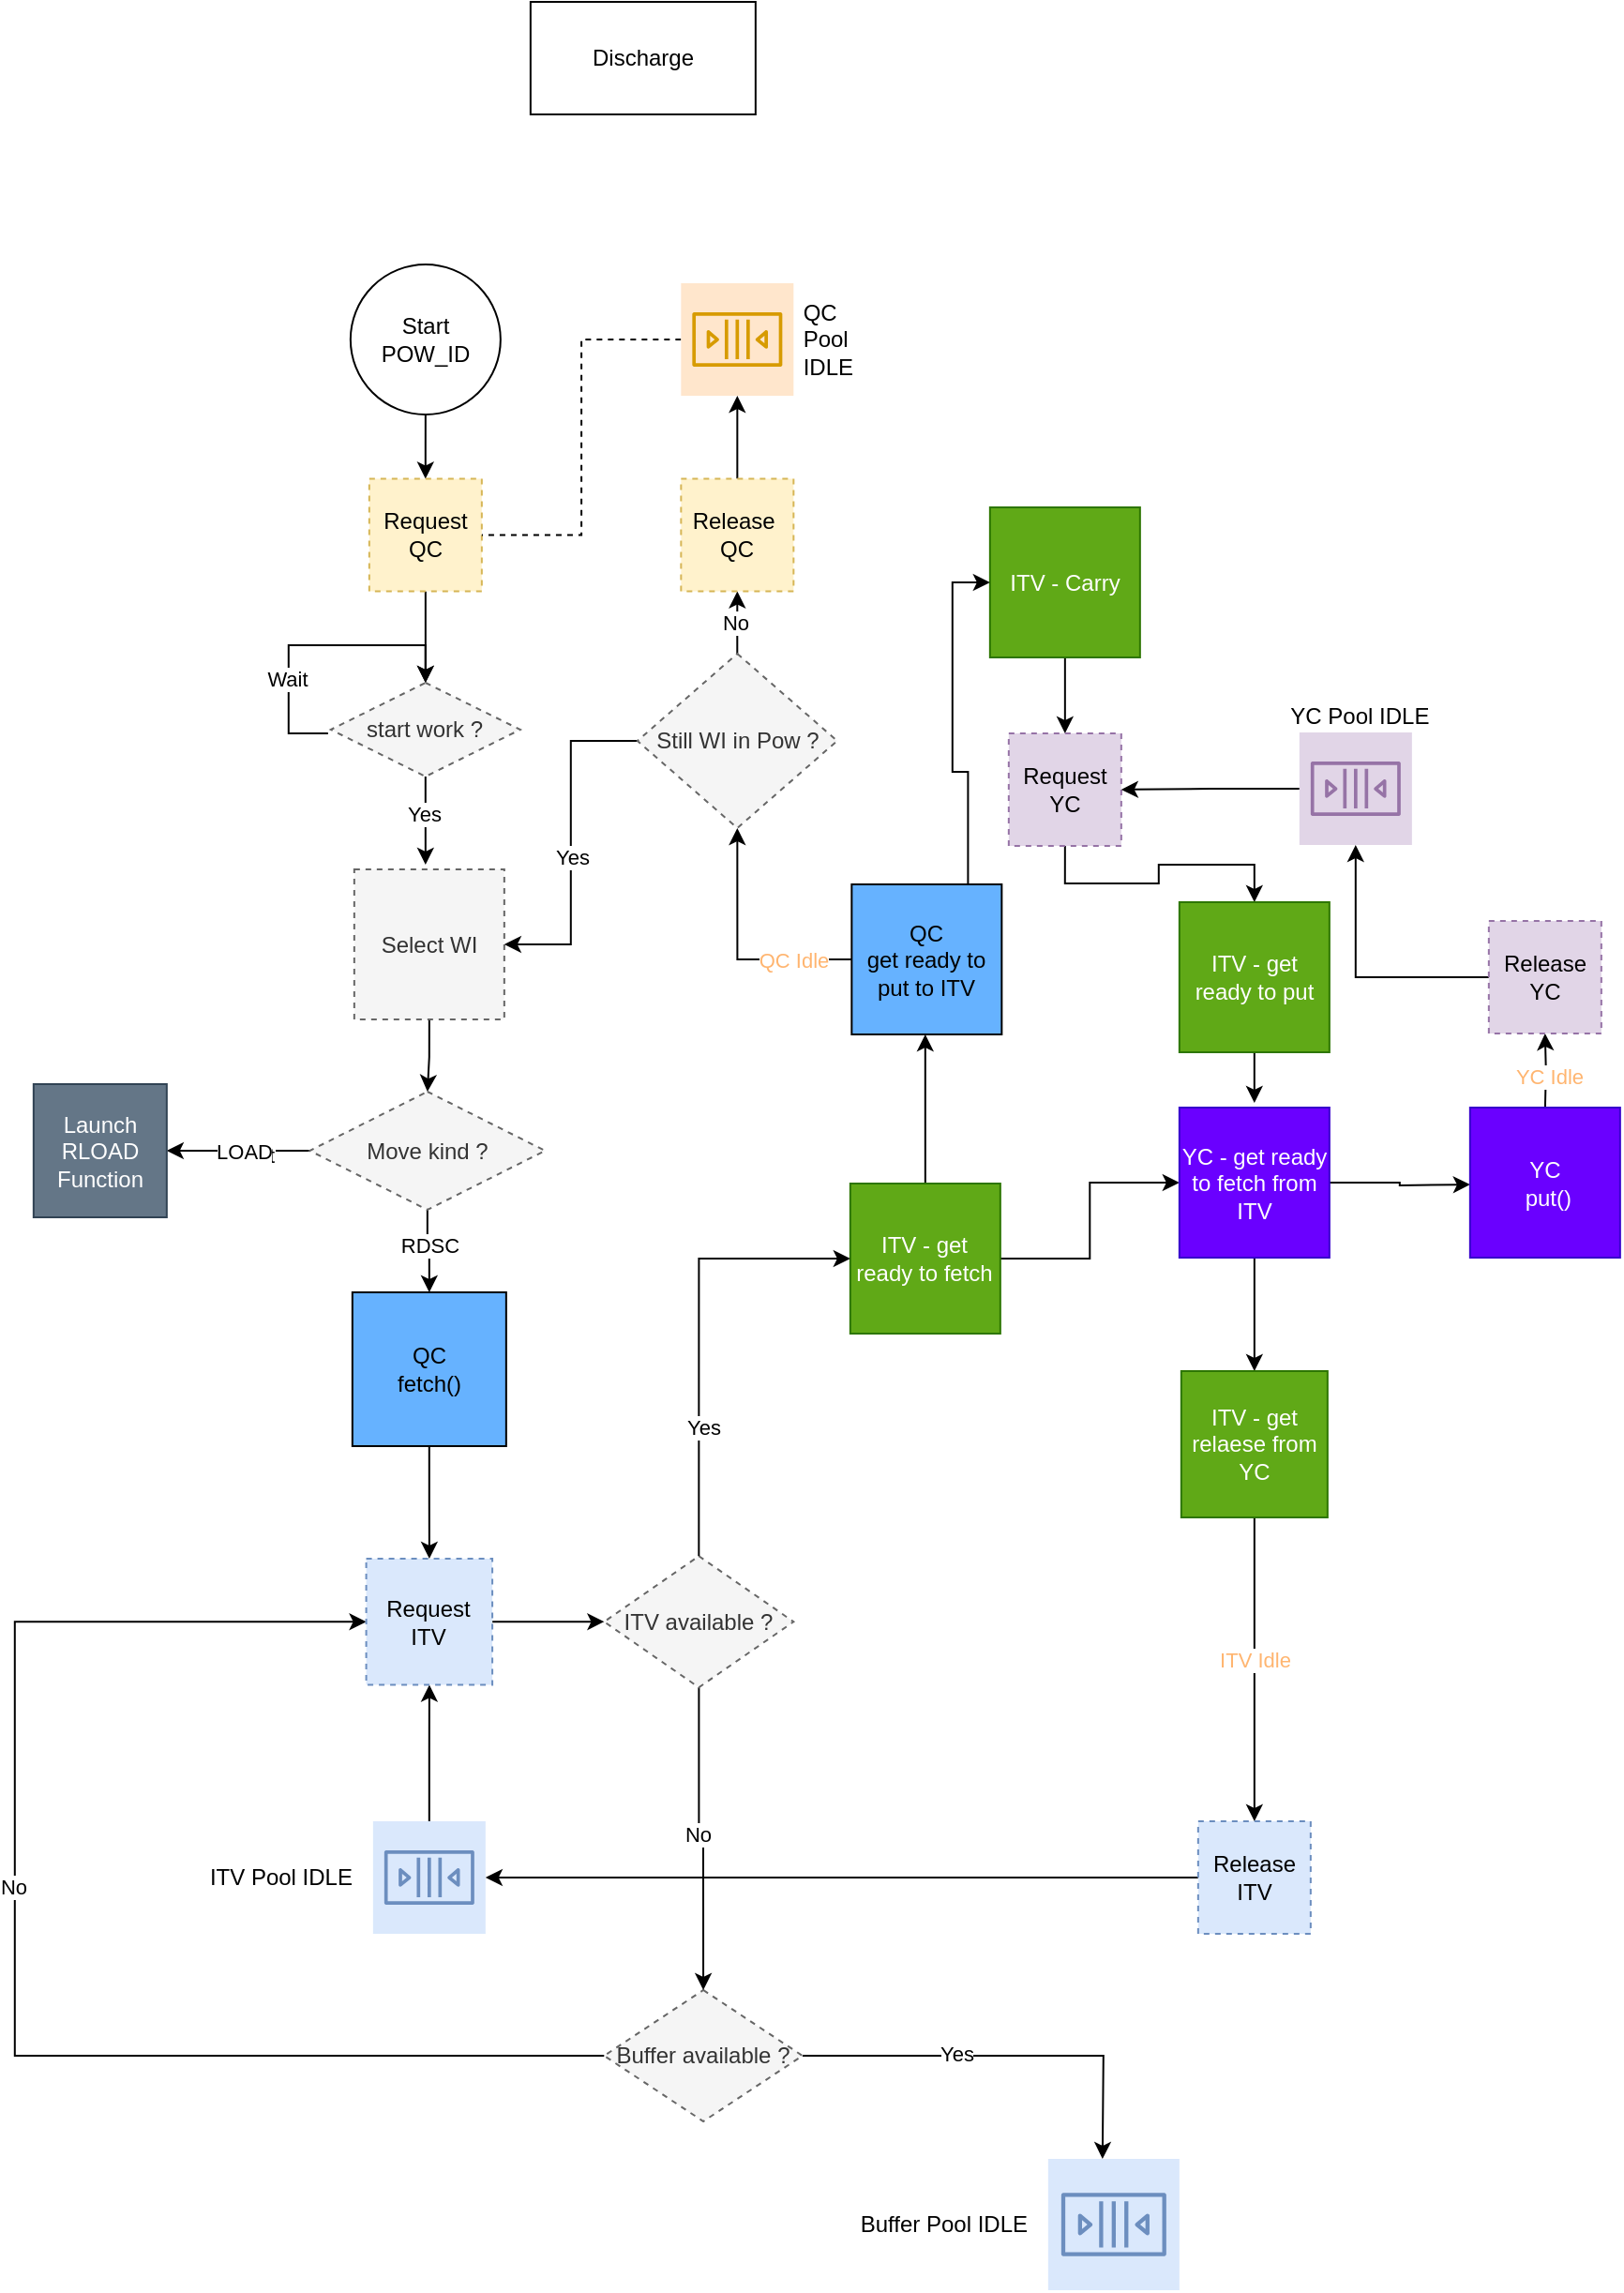<mxfile version="24.8.6" pages="2">
  <diagram name="Page-1" id="6P-QX7vDFOZx3TKy8UEA">
    <mxGraphModel dx="1071" dy="792" grid="1" gridSize="10" guides="1" tooltips="1" connect="1" arrows="1" fold="1" page="1" pageScale="1" pageWidth="1654" pageHeight="2336" math="0" shadow="0">
      <root>
        <mxCell id="0" />
        <mxCell id="1" parent="0" />
        <mxCell id="HsgzhAzdouHZ5tpYg2bu-6" value="" style="edgeStyle=orthogonalEdgeStyle;rounded=0;orthogonalLoop=1;jettySize=auto;html=1;" edge="1" parent="1" source="6zHBNf4ryy1csSOGcyah-2" target="HsgzhAzdouHZ5tpYg2bu-1">
          <mxGeometry relative="1" as="geometry" />
        </mxCell>
        <mxCell id="6zHBNf4ryy1csSOGcyah-2" value="QC &lt;br&gt;fetch()" style="whiteSpace=wrap;html=1;aspect=fixed;fillColor=#66B2FF;" vertex="1" parent="1">
          <mxGeometry x="439.92" y="718" width="82" height="82" as="geometry" />
        </mxCell>
        <mxCell id="6zHBNf4ryy1csSOGcyah-3" style="edgeStyle=orthogonalEdgeStyle;rounded=0;orthogonalLoop=1;jettySize=auto;html=1;fillColor=#66B2FF;" edge="1" parent="1" source="6zHBNf4ryy1csSOGcyah-4" target="6zHBNf4ryy1csSOGcyah-6">
          <mxGeometry relative="1" as="geometry" />
        </mxCell>
        <mxCell id="6zHBNf4ryy1csSOGcyah-4" value="Start&lt;div&gt;POW_ID&lt;/div&gt;" style="ellipse;whiteSpace=wrap;html=1;aspect=fixed;" vertex="1" parent="1">
          <mxGeometry x="438.92" y="170" width="80" height="80" as="geometry" />
        </mxCell>
        <mxCell id="6zHBNf4ryy1csSOGcyah-5" style="edgeStyle=orthogonalEdgeStyle;rounded=0;orthogonalLoop=1;jettySize=auto;html=1;entryX=0.5;entryY=0;entryDx=0;entryDy=0;" edge="1" parent="1" source="6zHBNf4ryy1csSOGcyah-6" target="6zHBNf4ryy1csSOGcyah-60">
          <mxGeometry relative="1" as="geometry" />
        </mxCell>
        <mxCell id="6zHBNf4ryy1csSOGcyah-6" value="Request QC" style="whiteSpace=wrap;html=1;aspect=fixed;fillColor=#fff2cc;strokeColor=#d6b656;dashed=1;" vertex="1" parent="1">
          <mxGeometry x="448.92" y="284.25" width="60" height="60" as="geometry" />
        </mxCell>
        <mxCell id="6zHBNf4ryy1csSOGcyah-7" style="edgeStyle=orthogonalEdgeStyle;rounded=0;orthogonalLoop=1;jettySize=auto;html=1;exitX=0;exitY=0.5;exitDx=0;exitDy=0;fillColor=#66B2FF;entryX=1;entryY=0.5;entryDx=0;entryDy=0;" edge="1" parent="1" source="6zHBNf4ryy1csSOGcyah-12" target="6zHBNf4ryy1csSOGcyah-13">
          <mxGeometry relative="1" as="geometry">
            <mxPoint x="415.92" y="854" as="sourcePoint" />
            <mxPoint x="381.92" y="692" as="targetPoint" />
          </mxGeometry>
        </mxCell>
        <mxCell id="6zHBNf4ryy1csSOGcyah-8" value="Text" style="edgeLabel;html=1;align=center;verticalAlign=middle;resizable=0;points=[];fillColor=#66B2FF;" connectable="0" vertex="1" parent="6zHBNf4ryy1csSOGcyah-7">
          <mxGeometry x="-0.226" y="2" relative="1" as="geometry">
            <mxPoint as="offset" />
          </mxGeometry>
        </mxCell>
        <mxCell id="6zHBNf4ryy1csSOGcyah-9" value="LOAD" style="edgeLabel;html=1;align=center;verticalAlign=middle;resizable=0;points=[];fillColor=#66B2FF;" connectable="0" vertex="1" parent="6zHBNf4ryy1csSOGcyah-7">
          <mxGeometry x="-0.262" y="2" relative="1" as="geometry">
            <mxPoint x="-7" y="-2" as="offset" />
          </mxGeometry>
        </mxCell>
        <mxCell id="6zHBNf4ryy1csSOGcyah-10" style="edgeStyle=orthogonalEdgeStyle;rounded=0;orthogonalLoop=1;jettySize=auto;html=1;exitX=0.5;exitY=1;exitDx=0;exitDy=0;entryX=0.5;entryY=0;entryDx=0;entryDy=0;fillColor=#66B2FF;" edge="1" parent="1" source="6zHBNf4ryy1csSOGcyah-12" target="6zHBNf4ryy1csSOGcyah-2">
          <mxGeometry relative="1" as="geometry">
            <mxPoint x="479.42" y="603" as="targetPoint" />
          </mxGeometry>
        </mxCell>
        <mxCell id="6zHBNf4ryy1csSOGcyah-11" value="RDSC" style="edgeLabel;html=1;align=center;verticalAlign=middle;resizable=0;points=[];fillColor=#66B2FF;" connectable="0" vertex="1" parent="6zHBNf4ryy1csSOGcyah-10">
          <mxGeometry x="-0.183" y="1" relative="1" as="geometry">
            <mxPoint as="offset" />
          </mxGeometry>
        </mxCell>
        <mxCell id="6zHBNf4ryy1csSOGcyah-12" value="&lt;div align=&quot;center&quot;&gt;&lt;br&gt;&lt;/div&gt;&lt;div align=&quot;center&quot;&gt;Move kind ?&lt;br&gt;&lt;/div&gt;&lt;div&gt;&lt;br&gt;&lt;/div&gt;" style="rhombus;whiteSpace=wrap;html=1;fillColor=#f5f5f5;fontColor=#333333;strokeColor=#666666;dashed=1;" vertex="1" parent="1">
          <mxGeometry x="417.17" y="611" width="125.5" height="63" as="geometry" />
        </mxCell>
        <mxCell id="6zHBNf4ryy1csSOGcyah-13" value="Launch RLOAD Function" style="whiteSpace=wrap;html=1;aspect=fixed;fillColor=#647687;strokeColor=#314354;fontColor=#ffffff;" vertex="1" parent="1">
          <mxGeometry x="269.92" y="607" width="71" height="71" as="geometry" />
        </mxCell>
        <mxCell id="6zHBNf4ryy1csSOGcyah-14" style="edgeStyle=orthogonalEdgeStyle;rounded=0;orthogonalLoop=1;jettySize=auto;html=1;exitX=0.5;exitY=1;exitDx=0;exitDy=0;fillColor=#66B2FF;" edge="1" parent="1" source="6zHBNf4ryy1csSOGcyah-15" target="6zHBNf4ryy1csSOGcyah-12">
          <mxGeometry relative="1" as="geometry" />
        </mxCell>
        <mxCell id="6zHBNf4ryy1csSOGcyah-15" value="Select WI" style="whiteSpace=wrap;html=1;aspect=fixed;fillColor=#f5f5f5;fontColor=#333333;strokeColor=#666666;dashed=1;" vertex="1" parent="1">
          <mxGeometry x="440.92" y="492.5" width="80" height="80" as="geometry" />
        </mxCell>
        <mxCell id="6zHBNf4ryy1csSOGcyah-18" style="edgeStyle=orthogonalEdgeStyle;rounded=0;orthogonalLoop=1;jettySize=auto;html=1;entryX=0.5;entryY=1;entryDx=0;entryDy=0;exitX=0.5;exitY=0;exitDx=0;exitDy=0;" edge="1" parent="1" source="6zHBNf4ryy1csSOGcyah-19">
          <mxGeometry relative="1" as="geometry">
            <mxPoint x="744.92" y="650" as="sourcePoint" />
            <mxPoint x="745.4" y="580.5" as="targetPoint" />
          </mxGeometry>
        </mxCell>
        <mxCell id="HsgzhAzdouHZ5tpYg2bu-17" value="" style="edgeStyle=orthogonalEdgeStyle;rounded=0;orthogonalLoop=1;jettySize=auto;html=1;" edge="1" parent="1" source="6zHBNf4ryy1csSOGcyah-19" target="6zHBNf4ryy1csSOGcyah-24">
          <mxGeometry relative="1" as="geometry" />
        </mxCell>
        <mxCell id="6zHBNf4ryy1csSOGcyah-19" value="ITV - get ready to fetch" style="whiteSpace=wrap;html=1;aspect=fixed;fillColor=#60a917;strokeColor=#2D7600;fontColor=#ffffff;" vertex="1" parent="1">
          <mxGeometry x="705.42" y="660" width="80" height="80" as="geometry" />
        </mxCell>
        <mxCell id="6zHBNf4ryy1csSOGcyah-20" style="edgeStyle=orthogonalEdgeStyle;rounded=0;orthogonalLoop=1;jettySize=auto;html=1;entryX=0.5;entryY=0;entryDx=0;entryDy=0;" edge="1" parent="1" source="6zHBNf4ryy1csSOGcyah-21" target="6zHBNf4ryy1csSOGcyah-47">
          <mxGeometry relative="1" as="geometry" />
        </mxCell>
        <mxCell id="6zHBNf4ryy1csSOGcyah-21" value="ITV - Carry" style="whiteSpace=wrap;html=1;aspect=fixed;fillColor=#60a917;strokeColor=#2D7600;fontColor=#ffffff;" vertex="1" parent="1">
          <mxGeometry x="779.92" y="299.5" width="80" height="80" as="geometry" />
        </mxCell>
        <mxCell id="6zHBNf4ryy1csSOGcyah-22" style="edgeStyle=orthogonalEdgeStyle;rounded=0;orthogonalLoop=1;jettySize=auto;html=1;entryX=0.5;entryY=0;entryDx=0;entryDy=0;" edge="1" parent="1" source="6zHBNf4ryy1csSOGcyah-24" target="6zHBNf4ryy1csSOGcyah-27">
          <mxGeometry relative="1" as="geometry" />
        </mxCell>
        <mxCell id="6zHBNf4ryy1csSOGcyah-23" value="" style="edgeStyle=orthogonalEdgeStyle;rounded=0;orthogonalLoop=1;jettySize=auto;html=1;" edge="1" parent="1" source="6zHBNf4ryy1csSOGcyah-24">
          <mxGeometry relative="1" as="geometry">
            <mxPoint x="1035.92" y="660.5" as="targetPoint" />
          </mxGeometry>
        </mxCell>
        <mxCell id="6zHBNf4ryy1csSOGcyah-24" value="YC - get ready to fetch from ITV" style="whiteSpace=wrap;html=1;aspect=fixed;fillColor=#6a00ff;fontColor=#ffffff;strokeColor=#3700CC;" vertex="1" parent="1">
          <mxGeometry x="880.92" y="619.5" width="80" height="80" as="geometry" />
        </mxCell>
        <mxCell id="6zHBNf4ryy1csSOGcyah-25" style="edgeStyle=orthogonalEdgeStyle;rounded=0;orthogonalLoop=1;jettySize=auto;html=1;exitX=0.5;exitY=1;exitDx=0;exitDy=0;" edge="1" parent="1" source="6zHBNf4ryy1csSOGcyah-27" target="6zHBNf4ryy1csSOGcyah-49">
          <mxGeometry relative="1" as="geometry">
            <mxPoint x="939.92" y="914" as="sourcePoint" />
          </mxGeometry>
        </mxCell>
        <mxCell id="6zHBNf4ryy1csSOGcyah-26" value="&lt;font color=&quot;#ffb570&quot;&gt;ITV Idle&lt;/font&gt;" style="edgeLabel;html=1;align=center;verticalAlign=middle;resizable=0;points=[];" connectable="0" vertex="1" parent="6zHBNf4ryy1csSOGcyah-25">
          <mxGeometry x="-0.435" y="-1" relative="1" as="geometry">
            <mxPoint x="1" y="30" as="offset" />
          </mxGeometry>
        </mxCell>
        <mxCell id="6zHBNf4ryy1csSOGcyah-27" value="ITV - get relaese from YC" style="whiteSpace=wrap;html=1;aspect=fixed;fillColor=#60a917;fontColor=#ffffff;strokeColor=#2D7600;" vertex="1" parent="1">
          <mxGeometry x="881.92" y="760" width="78" height="78" as="geometry" />
        </mxCell>
        <mxCell id="6zHBNf4ryy1csSOGcyah-28" value="" style="edgeStyle=orthogonalEdgeStyle;rounded=0;orthogonalLoop=1;jettySize=auto;html=1;" edge="1" parent="1" target="6zHBNf4ryy1csSOGcyah-55">
          <mxGeometry relative="1" as="geometry">
            <mxPoint x="1075.92" y="620.5" as="sourcePoint" />
          </mxGeometry>
        </mxCell>
        <mxCell id="6zHBNf4ryy1csSOGcyah-29" value="&lt;font color=&quot;#ffb570&quot;&gt;YC Idle&lt;/font&gt;" style="edgeLabel;html=1;align=center;verticalAlign=middle;resizable=0;points=[];" connectable="0" vertex="1" parent="6zHBNf4ryy1csSOGcyah-28">
          <mxGeometry x="-0.086" y="-1" relative="1" as="geometry">
            <mxPoint y="1" as="offset" />
          </mxGeometry>
        </mxCell>
        <mxCell id="6zHBNf4ryy1csSOGcyah-30" value="YC&lt;div&gt;&amp;nbsp; put()&amp;nbsp;&lt;/div&gt;" style="whiteSpace=wrap;html=1;aspect=fixed;fillColor=#6a00ff;fontColor=#ffffff;strokeColor=#3700CC;" vertex="1" parent="1">
          <mxGeometry x="1035.92" y="619.5" width="80" height="80" as="geometry" />
        </mxCell>
        <mxCell id="6zHBNf4ryy1csSOGcyah-31" style="edgeStyle=orthogonalEdgeStyle;rounded=0;orthogonalLoop=1;jettySize=auto;html=1;exitX=0;exitY=0.5;exitDx=0;exitDy=0;entryX=1;entryY=0.5;entryDx=0;entryDy=0;" edge="1" parent="1" source="6zHBNf4ryy1csSOGcyah-35" target="6zHBNf4ryy1csSOGcyah-15">
          <mxGeometry relative="1" as="geometry" />
        </mxCell>
        <mxCell id="6zHBNf4ryy1csSOGcyah-32" value="Yes" style="edgeLabel;html=1;align=center;verticalAlign=middle;resizable=0;points=[];" vertex="1" connectable="0" parent="6zHBNf4ryy1csSOGcyah-31">
          <mxGeometry x="-0.205" y="-1" relative="1" as="geometry">
            <mxPoint x="1" y="26" as="offset" />
          </mxGeometry>
        </mxCell>
        <mxCell id="6zHBNf4ryy1csSOGcyah-33" style="edgeStyle=orthogonalEdgeStyle;rounded=0;orthogonalLoop=1;jettySize=auto;html=1;entryX=0.5;entryY=1;entryDx=0;entryDy=0;" edge="1" parent="1" source="6zHBNf4ryy1csSOGcyah-35" target="6zHBNf4ryy1csSOGcyah-45">
          <mxGeometry relative="1" as="geometry" />
        </mxCell>
        <mxCell id="6zHBNf4ryy1csSOGcyah-34" value="No" style="edgeLabel;html=1;align=center;verticalAlign=middle;resizable=0;points=[];" vertex="1" connectable="0" parent="6zHBNf4ryy1csSOGcyah-33">
          <mxGeometry x="-0.017" y="1" relative="1" as="geometry">
            <mxPoint as="offset" />
          </mxGeometry>
        </mxCell>
        <mxCell id="6zHBNf4ryy1csSOGcyah-35" value="Still WI in Pow ?" style="rhombus;whiteSpace=wrap;html=1;fillColor=#f5f5f5;fontColor=#333333;strokeColor=#666666;dashed=1;" vertex="1" parent="1">
          <mxGeometry x="591.92" y="377.5" width="106.5" height="93" as="geometry" />
        </mxCell>
        <mxCell id="6zHBNf4ryy1csSOGcyah-36" style="edgeStyle=orthogonalEdgeStyle;rounded=0;orthogonalLoop=1;jettySize=auto;html=1;entryX=0.5;entryY=1;entryDx=0;entryDy=0;" edge="1" parent="1" source="6zHBNf4ryy1csSOGcyah-39" target="6zHBNf4ryy1csSOGcyah-35">
          <mxGeometry relative="1" as="geometry" />
        </mxCell>
        <mxCell id="6zHBNf4ryy1csSOGcyah-37" value="&lt;font color=&quot;#ffb570&quot;&gt;QC Idle&lt;/font&gt;" style="edgeLabel;html=1;align=center;verticalAlign=middle;resizable=0;points=[];" connectable="0" vertex="1" parent="6zHBNf4ryy1csSOGcyah-36">
          <mxGeometry x="-0.66" relative="1" as="geometry">
            <mxPoint x="-9" as="offset" />
          </mxGeometry>
        </mxCell>
        <mxCell id="6zHBNf4ryy1csSOGcyah-38" style="edgeStyle=orthogonalEdgeStyle;rounded=0;orthogonalLoop=1;jettySize=auto;html=1;entryX=0;entryY=0.5;entryDx=0;entryDy=0;" edge="1" parent="1" target="6zHBNf4ryy1csSOGcyah-21">
          <mxGeometry relative="1" as="geometry">
            <mxPoint x="719.92" y="533.5" as="targetPoint" />
            <mxPoint x="747.228" y="501.5" as="sourcePoint" />
          </mxGeometry>
        </mxCell>
        <mxCell id="6zHBNf4ryy1csSOGcyah-39" value="QC &lt;br&gt;get ready to put to ITV" style="whiteSpace=wrap;html=1;aspect=fixed;fillColor=#66B2FF;" vertex="1" parent="1">
          <mxGeometry x="706.17" y="500.5" width="80" height="80" as="geometry" />
        </mxCell>
        <mxCell id="HsgzhAzdouHZ5tpYg2bu-11" value="" style="edgeStyle=orthogonalEdgeStyle;rounded=0;orthogonalLoop=1;jettySize=auto;html=1;" edge="1" parent="1" source="6zHBNf4ryy1csSOGcyah-41" target="HsgzhAzdouHZ5tpYg2bu-1">
          <mxGeometry relative="1" as="geometry" />
        </mxCell>
        <mxCell id="6zHBNf4ryy1csSOGcyah-41" value="ITV Pool IDLE&amp;nbsp; &amp;nbsp;" style="sketch=0;outlineConnect=0;strokeColor=#6c8ebf;fillColor=#dae8fc;dashed=0;verticalLabelPosition=middle;verticalAlign=middle;align=right;html=1;fontSize=12;fontStyle=0;aspect=fixed;shape=mxgraph.aws4.resourceIcon;resIcon=mxgraph.aws4.queue;labelPosition=left;" vertex="1" parent="1">
          <mxGeometry x="450.92" y="1000" width="60" height="60" as="geometry" />
        </mxCell>
        <mxCell id="6zHBNf4ryy1csSOGcyah-42" style="rounded=0;orthogonalLoop=1;jettySize=auto;html=1;entryX=1;entryY=0.5;entryDx=0;entryDy=0;edgeStyle=orthogonalEdgeStyle;endArrow=none;endFill=0;dashed=1;" edge="1" parent="1" source="6zHBNf4ryy1csSOGcyah-43" target="6zHBNf4ryy1csSOGcyah-6">
          <mxGeometry relative="1" as="geometry" />
        </mxCell>
        <mxCell id="6zHBNf4ryy1csSOGcyah-43" value="&amp;nbsp;QC&amp;nbsp;&lt;div&gt;&amp;nbsp;Pool&amp;nbsp;&lt;/div&gt;&lt;div&gt;&amp;nbsp;IDLE&lt;/div&gt;" style="sketch=0;outlineConnect=0;strokeColor=#d79b00;fillColor=#ffe6cc;dashed=0;verticalLabelPosition=middle;verticalAlign=middle;align=left;html=1;fontSize=12;fontStyle=0;aspect=fixed;shape=mxgraph.aws4.resourceIcon;resIcon=mxgraph.aws4.queue;labelPosition=right;" vertex="1" parent="1">
          <mxGeometry x="615.17" y="180" width="60" height="60" as="geometry" />
        </mxCell>
        <mxCell id="6zHBNf4ryy1csSOGcyah-44" style="edgeStyle=orthogonalEdgeStyle;rounded=0;orthogonalLoop=1;jettySize=auto;html=1;" edge="1" parent="1" source="6zHBNf4ryy1csSOGcyah-45" target="6zHBNf4ryy1csSOGcyah-43">
          <mxGeometry relative="1" as="geometry" />
        </mxCell>
        <mxCell id="6zHBNf4ryy1csSOGcyah-45" value="Release&amp;nbsp;&lt;div&gt;QC&lt;/div&gt;" style="whiteSpace=wrap;html=1;aspect=fixed;fillColor=#fff2cc;strokeColor=#d6b656;dashed=1;" vertex="1" parent="1">
          <mxGeometry x="615.17" y="284.25" width="60" height="60" as="geometry" />
        </mxCell>
        <mxCell id="6zHBNf4ryy1csSOGcyah-46" style="edgeStyle=orthogonalEdgeStyle;rounded=0;orthogonalLoop=1;jettySize=auto;html=1;exitX=0.5;exitY=1;exitDx=0;exitDy=0;entryX=0.5;entryY=0;entryDx=0;entryDy=0;" edge="1" parent="1" source="6zHBNf4ryy1csSOGcyah-47" target="6zHBNf4ryy1csSOGcyah-51">
          <mxGeometry relative="1" as="geometry" />
        </mxCell>
        <mxCell id="6zHBNf4ryy1csSOGcyah-47" value="Request YC" style="whiteSpace=wrap;html=1;aspect=fixed;fillColor=#e1d5e7;dashed=1;strokeColor=#9673a6;" vertex="1" parent="1">
          <mxGeometry x="789.92" y="420" width="60" height="60" as="geometry" />
        </mxCell>
        <mxCell id="6zHBNf4ryy1csSOGcyah-48" style="edgeStyle=orthogonalEdgeStyle;rounded=0;orthogonalLoop=1;jettySize=auto;html=1;" edge="1" parent="1" source="6zHBNf4ryy1csSOGcyah-49" target="6zHBNf4ryy1csSOGcyah-41">
          <mxGeometry relative="1" as="geometry">
            <mxPoint x="796.17" y="978" as="targetPoint" />
          </mxGeometry>
        </mxCell>
        <mxCell id="6zHBNf4ryy1csSOGcyah-49" value="Release ITV" style="whiteSpace=wrap;html=1;aspect=fixed;fillColor=#dae8fc;dashed=1;strokeColor=#6c8ebf;" vertex="1" parent="1">
          <mxGeometry x="890.92" y="1000" width="60" height="60" as="geometry" />
        </mxCell>
        <mxCell id="6zHBNf4ryy1csSOGcyah-50" style="edgeStyle=orthogonalEdgeStyle;rounded=0;orthogonalLoop=1;jettySize=auto;html=1;" edge="1" parent="1" source="6zHBNf4ryy1csSOGcyah-51">
          <mxGeometry relative="1" as="geometry">
            <mxPoint x="920.92" y="617" as="targetPoint" />
          </mxGeometry>
        </mxCell>
        <mxCell id="6zHBNf4ryy1csSOGcyah-51" value="ITV - get ready to put" style="whiteSpace=wrap;html=1;aspect=fixed;fillColor=#60a917;strokeColor=#2D7600;fontColor=#ffffff;" vertex="1" parent="1">
          <mxGeometry x="880.92" y="510" width="80" height="80" as="geometry" />
        </mxCell>
        <mxCell id="6zHBNf4ryy1csSOGcyah-52" style="edgeStyle=orthogonalEdgeStyle;rounded=0;orthogonalLoop=1;jettySize=auto;html=1;entryX=1;entryY=0.5;entryDx=0;entryDy=0;" edge="1" parent="1" source="6zHBNf4ryy1csSOGcyah-53" target="6zHBNf4ryy1csSOGcyah-47">
          <mxGeometry relative="1" as="geometry" />
        </mxCell>
        <mxCell id="6zHBNf4ryy1csSOGcyah-53" value="&lt;span style=&quot;text-align: left;&quot;&gt;&amp;nbsp;YC&lt;/span&gt;&lt;span style=&quot;text-align: left; background-color: initial;&quot;&gt;&amp;nbsp;Pool&amp;nbsp;&lt;/span&gt;&lt;span style=&quot;text-align: left; background-color: initial;&quot;&gt;IDLE&lt;/span&gt;" style="sketch=0;outlineConnect=0;strokeColor=#9673a6;fillColor=#e1d5e7;dashed=0;verticalLabelPosition=top;verticalAlign=bottom;align=center;html=1;fontSize=12;fontStyle=0;aspect=fixed;shape=mxgraph.aws4.resourceIcon;resIcon=mxgraph.aws4.queue;labelPosition=center;" vertex="1" parent="1">
          <mxGeometry x="944.92" y="419.5" width="60" height="60" as="geometry" />
        </mxCell>
        <mxCell id="6zHBNf4ryy1csSOGcyah-54" value="" style="edgeStyle=orthogonalEdgeStyle;rounded=0;orthogonalLoop=1;jettySize=auto;html=1;" edge="1" parent="1" source="6zHBNf4ryy1csSOGcyah-55" target="6zHBNf4ryy1csSOGcyah-53">
          <mxGeometry relative="1" as="geometry" />
        </mxCell>
        <mxCell id="6zHBNf4ryy1csSOGcyah-55" value="Release YC" style="whiteSpace=wrap;html=1;aspect=fixed;fillColor=#e1d5e7;dashed=1;strokeColor=#9673a6;" vertex="1" parent="1">
          <mxGeometry x="1045.92" y="520" width="60" height="60" as="geometry" />
        </mxCell>
        <mxCell id="6zHBNf4ryy1csSOGcyah-56" style="edgeStyle=orthogonalEdgeStyle;rounded=0;orthogonalLoop=1;jettySize=auto;html=1;" edge="1" parent="1" source="6zHBNf4ryy1csSOGcyah-60">
          <mxGeometry relative="1" as="geometry">
            <mxPoint x="478.92" y="490" as="targetPoint" />
          </mxGeometry>
        </mxCell>
        <mxCell id="6zHBNf4ryy1csSOGcyah-57" value="Yes" style="edgeLabel;html=1;align=center;verticalAlign=middle;resizable=0;points=[];" connectable="0" vertex="1" parent="6zHBNf4ryy1csSOGcyah-56">
          <mxGeometry x="0.496" y="-1" relative="1" as="geometry">
            <mxPoint y="-15" as="offset" />
          </mxGeometry>
        </mxCell>
        <mxCell id="6zHBNf4ryy1csSOGcyah-58" style="edgeStyle=orthogonalEdgeStyle;rounded=0;orthogonalLoop=1;jettySize=auto;html=1;startArrow=classic;startFill=1;endArrow=none;endFill=0;" edge="1" parent="1" source="6zHBNf4ryy1csSOGcyah-60">
          <mxGeometry relative="1" as="geometry">
            <mxPoint x="426.92" y="420" as="targetPoint" />
            <Array as="points">
              <mxPoint x="478.92" y="373" />
              <mxPoint x="405.92" y="373" />
              <mxPoint x="405.92" y="420" />
            </Array>
          </mxGeometry>
        </mxCell>
        <mxCell id="6zHBNf4ryy1csSOGcyah-59" value="Wait" style="edgeLabel;html=1;align=center;verticalAlign=middle;resizable=0;points=[];" connectable="0" vertex="1" parent="6zHBNf4ryy1csSOGcyah-58">
          <mxGeometry x="0.199" relative="1" as="geometry">
            <mxPoint x="-1" y="14" as="offset" />
          </mxGeometry>
        </mxCell>
        <mxCell id="6zHBNf4ryy1csSOGcyah-60" value="&lt;div align=&quot;center&quot;&gt;&lt;br&gt;&lt;/div&gt;&lt;div align=&quot;center&quot;&gt;start work ?&lt;br&gt;&lt;/div&gt;&lt;div&gt;&lt;br&gt;&lt;/div&gt;" style="rhombus;whiteSpace=wrap;html=1;fillColor=#f5f5f5;fontColor=#333333;strokeColor=#666666;dashed=1;" vertex="1" parent="1">
          <mxGeometry x="428.42" y="393" width="101" height="50" as="geometry" />
        </mxCell>
        <mxCell id="HsgzhAzdouHZ5tpYg2bu-19" style="edgeStyle=orthogonalEdgeStyle;rounded=0;orthogonalLoop=1;jettySize=auto;html=1;" edge="1" parent="1" source="6zHBNf4ryy1csSOGcyah-64">
          <mxGeometry relative="1" as="geometry">
            <mxPoint x="839.92" y="1180" as="targetPoint" />
          </mxGeometry>
        </mxCell>
        <mxCell id="HsgzhAzdouHZ5tpYg2bu-20" value="Yes" style="edgeLabel;html=1;align=center;verticalAlign=middle;resizable=0;points=[];" vertex="1" connectable="0" parent="HsgzhAzdouHZ5tpYg2bu-19">
          <mxGeometry x="-0.252" y="-1" relative="1" as="geometry">
            <mxPoint x="1" y="-2" as="offset" />
          </mxGeometry>
        </mxCell>
        <mxCell id="HsgzhAzdouHZ5tpYg2bu-22" style="edgeStyle=orthogonalEdgeStyle;rounded=0;orthogonalLoop=1;jettySize=auto;html=1;entryX=0;entryY=0.5;entryDx=0;entryDy=0;" edge="1" parent="1" source="6zHBNf4ryy1csSOGcyah-64" target="HsgzhAzdouHZ5tpYg2bu-1">
          <mxGeometry relative="1" as="geometry">
            <Array as="points">
              <mxPoint x="259.92" y="1125" />
              <mxPoint x="259.92" y="894" />
            </Array>
          </mxGeometry>
        </mxCell>
        <mxCell id="HsgzhAzdouHZ5tpYg2bu-23" value="No" style="edgeLabel;html=1;align=center;verticalAlign=middle;resizable=0;points=[];" vertex="1" connectable="0" parent="HsgzhAzdouHZ5tpYg2bu-22">
          <mxGeometry x="0.103" y="-2" relative="1" as="geometry">
            <mxPoint x="-3" as="offset" />
          </mxGeometry>
        </mxCell>
        <mxCell id="6zHBNf4ryy1csSOGcyah-64" value="&lt;div align=&quot;center&quot;&gt;Buffer available ?&lt;/div&gt;" style="rhombus;whiteSpace=wrap;html=1;fillColor=#f5f5f5;fontColor=#333333;strokeColor=#666666;dashed=1;" vertex="1" parent="1">
          <mxGeometry x="574.17" y="1090" width="105.75" height="70" as="geometry" />
        </mxCell>
        <mxCell id="6zHBNf4ryy1csSOGcyah-70" value="Buffer Pool IDLE&amp;nbsp; &amp;nbsp;" style="sketch=0;outlineConnect=0;strokeColor=#6c8ebf;fillColor=#dae8fc;dashed=0;verticalLabelPosition=middle;verticalAlign=middle;align=right;html=1;fontSize=12;fontStyle=0;aspect=fixed;shape=mxgraph.aws4.resourceIcon;resIcon=mxgraph.aws4.queue;labelPosition=left;" vertex="1" parent="1">
          <mxGeometry x="810.92" y="1180" width="70" height="70" as="geometry" />
        </mxCell>
        <mxCell id="HsgzhAzdouHZ5tpYg2bu-18" style="edgeStyle=orthogonalEdgeStyle;rounded=0;orthogonalLoop=1;jettySize=auto;html=1;entryX=0.5;entryY=0;entryDx=0;entryDy=0;" edge="1" parent="1" source="6zHBNf4ryy1csSOGcyah-71" target="6zHBNf4ryy1csSOGcyah-64">
          <mxGeometry relative="1" as="geometry" />
        </mxCell>
        <mxCell id="HsgzhAzdouHZ5tpYg2bu-21" value="No" style="edgeLabel;html=1;align=center;verticalAlign=middle;resizable=0;points=[];" vertex="1" connectable="0" parent="HsgzhAzdouHZ5tpYg2bu-18">
          <mxGeometry x="-0.039" y="-1" relative="1" as="geometry">
            <mxPoint as="offset" />
          </mxGeometry>
        </mxCell>
        <mxCell id="6zHBNf4ryy1csSOGcyah-71" value="&lt;div align=&quot;center&quot;&gt;ITV available ?&lt;/div&gt;" style="rhombus;whiteSpace=wrap;html=1;fillColor=#f5f5f5;fontColor=#333333;strokeColor=#666666;dashed=1;" vertex="1" parent="1">
          <mxGeometry x="574.17" y="858.63" width="101" height="70" as="geometry" />
        </mxCell>
        <mxCell id="HsgzhAzdouHZ5tpYg2bu-7" value="" style="edgeStyle=orthogonalEdgeStyle;rounded=0;orthogonalLoop=1;jettySize=auto;html=1;" edge="1" parent="1" source="HsgzhAzdouHZ5tpYg2bu-1" target="6zHBNf4ryy1csSOGcyah-71">
          <mxGeometry relative="1" as="geometry" />
        </mxCell>
        <mxCell id="HsgzhAzdouHZ5tpYg2bu-1" value="Request ITV" style="whiteSpace=wrap;html=1;aspect=fixed;fillColor=#dae8fc;dashed=1;strokeColor=#6c8ebf;" vertex="1" parent="1">
          <mxGeometry x="447.29" y="860" width="67.25" height="67.25" as="geometry" />
        </mxCell>
        <mxCell id="HsgzhAzdouHZ5tpYg2bu-9" style="edgeStyle=orthogonalEdgeStyle;rounded=0;orthogonalLoop=1;jettySize=auto;html=1;exitX=0.5;exitY=0;exitDx=0;exitDy=0;entryX=0;entryY=0.5;entryDx=0;entryDy=0;" edge="1" parent="1" source="6zHBNf4ryy1csSOGcyah-71" target="6zHBNf4ryy1csSOGcyah-19">
          <mxGeometry relative="1" as="geometry">
            <mxPoint x="645.17" y="660" as="sourcePoint" />
            <mxPoint x="574.17" y="769" as="targetPoint" />
          </mxGeometry>
        </mxCell>
        <mxCell id="HsgzhAzdouHZ5tpYg2bu-10" value="Yes" style="edgeLabel;html=1;align=center;verticalAlign=middle;resizable=0;points=[];" vertex="1" connectable="0" parent="HsgzhAzdouHZ5tpYg2bu-9">
          <mxGeometry x="-0.205" y="-1" relative="1" as="geometry">
            <mxPoint x="1" y="26" as="offset" />
          </mxGeometry>
        </mxCell>
        <mxCell id="CvZqYlHkQ8tDevis-i-a-1" value="Discharge" style="rounded=0;whiteSpace=wrap;html=1;fillColor=none;" vertex="1" parent="1">
          <mxGeometry x="534.92" y="30" width="120" height="60" as="geometry" />
        </mxCell>
      </root>
    </mxGraphModel>
  </diagram>
  <diagram id="6vfvefd8THCBQi_9BhoZ" name="Page-2">
    <mxGraphModel dx="1392" dy="3366" grid="1" gridSize="10" guides="1" tooltips="1" connect="1" arrows="1" fold="1" page="1" pageScale="1" pageWidth="1654" pageHeight="2336" math="0" shadow="0">
      <root>
        <mxCell id="0" />
        <mxCell id="1" parent="0" />
        <mxCell id="pO4EQ5iBkL2XVKfIMzY--131" style="edgeStyle=orthogonalEdgeStyle;rounded=0;orthogonalLoop=1;jettySize=auto;html=1;fillColor=#66B2FF;" edge="1" parent="1" source="pO4EQ5iBkL2XVKfIMzY--132" target="pO4EQ5iBkL2XVKfIMzY--147">
          <mxGeometry relative="1" as="geometry" />
        </mxCell>
        <mxCell id="pO4EQ5iBkL2XVKfIMzY--132" value="YC&lt;br&gt;fetch()" style="whiteSpace=wrap;html=1;aspect=fixed;fillColor=#66B2FF;" vertex="1" parent="1">
          <mxGeometry x="319" y="-1450" width="80" height="80" as="geometry" />
        </mxCell>
        <mxCell id="pO4EQ5iBkL2XVKfIMzY--133" style="edgeStyle=orthogonalEdgeStyle;rounded=0;orthogonalLoop=1;jettySize=auto;html=1;fillColor=#66B2FF;" edge="1" parent="1" source="pO4EQ5iBkL2XVKfIMzY--134" target="pO4EQ5iBkL2XVKfIMzY--136">
          <mxGeometry relative="1" as="geometry" />
        </mxCell>
        <mxCell id="pO4EQ5iBkL2XVKfIMzY--134" value="Start&lt;div&gt;POW_ID&lt;/div&gt;" style="ellipse;whiteSpace=wrap;html=1;aspect=fixed;" vertex="1" parent="1">
          <mxGeometry x="319" y="-2090" width="80" height="80" as="geometry" />
        </mxCell>
        <mxCell id="pO4EQ5iBkL2XVKfIMzY--135" style="edgeStyle=orthogonalEdgeStyle;rounded=0;orthogonalLoop=1;jettySize=auto;html=1;entryX=0.5;entryY=0;entryDx=0;entryDy=0;" edge="1" parent="1" source="pO4EQ5iBkL2XVKfIMzY--136" target="pO4EQ5iBkL2XVKfIMzY--188">
          <mxGeometry relative="1" as="geometry" />
        </mxCell>
        <mxCell id="pO4EQ5iBkL2XVKfIMzY--136" value="Request YC" style="whiteSpace=wrap;html=1;aspect=fixed;fillColor=#fff2cc;strokeColor=#d6b656;dashed=1;" vertex="1" parent="1">
          <mxGeometry x="329" y="-1975.75" width="60" height="60" as="geometry" />
        </mxCell>
        <mxCell id="pO4EQ5iBkL2XVKfIMzY--137" style="edgeStyle=orthogonalEdgeStyle;rounded=0;orthogonalLoop=1;jettySize=auto;html=1;exitX=0;exitY=0.5;exitDx=0;exitDy=0;fillColor=#66B2FF;entryX=1;entryY=0.5;entryDx=0;entryDy=0;" edge="1" parent="1" source="pO4EQ5iBkL2XVKfIMzY--142" target="pO4EQ5iBkL2XVKfIMzY--143">
          <mxGeometry relative="1" as="geometry">
            <mxPoint x="296" y="-1406" as="sourcePoint" />
            <mxPoint x="262" y="-1568" as="targetPoint" />
          </mxGeometry>
        </mxCell>
        <mxCell id="pO4EQ5iBkL2XVKfIMzY--138" value="Text" style="edgeLabel;html=1;align=center;verticalAlign=middle;resizable=0;points=[];fillColor=#66B2FF;" connectable="0" vertex="1" parent="pO4EQ5iBkL2XVKfIMzY--137">
          <mxGeometry x="-0.226" y="2" relative="1" as="geometry">
            <mxPoint as="offset" />
          </mxGeometry>
        </mxCell>
        <mxCell id="pO4EQ5iBkL2XVKfIMzY--139" value="RDSC" style="edgeLabel;html=1;align=center;verticalAlign=middle;resizable=0;points=[];fillColor=#66B2FF;" connectable="0" vertex="1" parent="pO4EQ5iBkL2XVKfIMzY--137">
          <mxGeometry x="-0.262" y="2" relative="1" as="geometry">
            <mxPoint x="-7" y="-2" as="offset" />
          </mxGeometry>
        </mxCell>
        <mxCell id="pO4EQ5iBkL2XVKfIMzY--140" style="edgeStyle=orthogonalEdgeStyle;rounded=0;orthogonalLoop=1;jettySize=auto;html=1;exitX=0.5;exitY=1;exitDx=0;exitDy=0;entryX=0.5;entryY=0;entryDx=0;entryDy=0;fillColor=#66B2FF;" edge="1" parent="1" source="pO4EQ5iBkL2XVKfIMzY--142" target="pO4EQ5iBkL2XVKfIMzY--132">
          <mxGeometry relative="1" as="geometry">
            <mxPoint x="359.5" y="-1657" as="targetPoint" />
          </mxGeometry>
        </mxCell>
        <mxCell id="pO4EQ5iBkL2XVKfIMzY--141" value="RLOAD" style="edgeLabel;html=1;align=center;verticalAlign=middle;resizable=0;points=[];fillColor=#66B2FF;" connectable="0" vertex="1" parent="pO4EQ5iBkL2XVKfIMzY--140">
          <mxGeometry x="-0.183" y="1" relative="1" as="geometry">
            <mxPoint as="offset" />
          </mxGeometry>
        </mxCell>
        <mxCell id="pO4EQ5iBkL2XVKfIMzY--142" value="&lt;div align=&quot;center&quot;&gt;&lt;br&gt;&lt;/div&gt;&lt;div align=&quot;center&quot;&gt;Move kind ?&lt;br&gt;&lt;/div&gt;&lt;div&gt;&lt;br&gt;&lt;/div&gt;" style="rhombus;whiteSpace=wrap;html=1;fillColor=#f5f5f5;fontColor=#333333;strokeColor=#666666;dashed=1;" vertex="1" parent="1">
          <mxGeometry x="297.25" y="-1649" width="125.5" height="63" as="geometry" />
        </mxCell>
        <mxCell id="pO4EQ5iBkL2XVKfIMzY--143" value="Launch RDSC Function" style="whiteSpace=wrap;html=1;aspect=fixed;fillColor=#647687;strokeColor=#314354;fontColor=#ffffff;" vertex="1" parent="1">
          <mxGeometry x="150" y="-1653" width="71" height="71" as="geometry" />
        </mxCell>
        <mxCell id="pO4EQ5iBkL2XVKfIMzY--144" style="edgeStyle=orthogonalEdgeStyle;rounded=0;orthogonalLoop=1;jettySize=auto;html=1;exitX=0.5;exitY=1;exitDx=0;exitDy=0;fillColor=#66B2FF;" edge="1" parent="1" source="pO4EQ5iBkL2XVKfIMzY--145" target="pO4EQ5iBkL2XVKfIMzY--142">
          <mxGeometry relative="1" as="geometry" />
        </mxCell>
        <mxCell id="pO4EQ5iBkL2XVKfIMzY--145" value="Select WI" style="whiteSpace=wrap;html=1;aspect=fixed;fillColor=#f5f5f5;fontColor=#333333;strokeColor=#666666;dashed=1;" vertex="1" parent="1">
          <mxGeometry x="321" y="-1767.5" width="80" height="80" as="geometry" />
        </mxCell>
        <mxCell id="pO4EQ5iBkL2XVKfIMzY--146" style="edgeStyle=orthogonalEdgeStyle;rounded=0;orthogonalLoop=1;jettySize=auto;html=1;exitX=0.5;exitY=0;exitDx=0;exitDy=0;entryX=0.5;entryY=1;entryDx=0;entryDy=0;fillColor=#66B2FF;" edge="1" parent="1" source="pO4EQ5iBkL2XVKfIMzY--147" target="pO4EQ5iBkL2XVKfIMzY--149">
          <mxGeometry relative="1" as="geometry" />
        </mxCell>
        <mxCell id="pO4EQ5iBkL2XVKfIMzY--147" value="Request ITV" style="whiteSpace=wrap;html=1;aspect=fixed;fillColor=#dae8fc;dashed=1;strokeColor=#6c8ebf;" vertex="1" parent="1">
          <mxGeometry x="495.25" y="-1440" width="60" height="60" as="geometry" />
        </mxCell>
        <mxCell id="pO4EQ5iBkL2XVKfIMzY--148" style="edgeStyle=orthogonalEdgeStyle;rounded=0;orthogonalLoop=1;jettySize=auto;html=1;exitX=0.5;exitY=0;exitDx=0;exitDy=0;entryX=0.5;entryY=1;entryDx=0;entryDy=0;" edge="1" parent="1" source="pO4EQ5iBkL2XVKfIMzY--149" target="pO4EQ5iBkL2XVKfIMzY--169">
          <mxGeometry relative="1" as="geometry" />
        </mxCell>
        <mxCell id="pO4EQ5iBkL2XVKfIMzY--149" value="ITV - get ready to fetch" style="whiteSpace=wrap;html=1;aspect=fixed;fillColor=#60a917;strokeColor=#2D7600;fontColor=#ffffff;" vertex="1" parent="1">
          <mxGeometry x="485.25" y="-1586" width="80" height="80" as="geometry" />
        </mxCell>
        <mxCell id="pO4EQ5iBkL2XVKfIMzY--150" style="edgeStyle=orthogonalEdgeStyle;rounded=0;orthogonalLoop=1;jettySize=auto;html=1;entryX=0.5;entryY=0;entryDx=0;entryDy=0;" edge="1" parent="1" source="pO4EQ5iBkL2XVKfIMzY--151" target="pO4EQ5iBkL2XVKfIMzY--176">
          <mxGeometry relative="1" as="geometry" />
        </mxCell>
        <mxCell id="pO4EQ5iBkL2XVKfIMzY--151" value="ITV - Carry" style="whiteSpace=wrap;html=1;aspect=fixed;fillColor=#60a917;strokeColor=#2D7600;fontColor=#ffffff;" vertex="1" parent="1">
          <mxGeometry x="710" y="-1962.5" width="80" height="80" as="geometry" />
        </mxCell>
        <mxCell id="pO4EQ5iBkL2XVKfIMzY--152" style="edgeStyle=orthogonalEdgeStyle;rounded=0;orthogonalLoop=1;jettySize=auto;html=1;entryX=0.5;entryY=0;entryDx=0;entryDy=0;" edge="1" parent="1" source="pO4EQ5iBkL2XVKfIMzY--154" target="pO4EQ5iBkL2XVKfIMzY--157">
          <mxGeometry relative="1" as="geometry" />
        </mxCell>
        <mxCell id="pO4EQ5iBkL2XVKfIMzY--153" value="" style="edgeStyle=orthogonalEdgeStyle;rounded=0;orthogonalLoop=1;jettySize=auto;html=1;" edge="1" parent="1" source="pO4EQ5iBkL2XVKfIMzY--154" target="pO4EQ5iBkL2XVKfIMzY--160">
          <mxGeometry relative="1" as="geometry" />
        </mxCell>
        <mxCell id="pO4EQ5iBkL2XVKfIMzY--154" value="QC - get ready to fetch from ITV" style="whiteSpace=wrap;html=1;aspect=fixed;fillColor=#6a00ff;fontColor=#ffffff;strokeColor=#3700CC;" vertex="1" parent="1">
          <mxGeometry x="708.75" y="-1440" width="80" height="80" as="geometry" />
        </mxCell>
        <mxCell id="pO4EQ5iBkL2XVKfIMzY--157" value="ITV - get relaese from QC" style="whiteSpace=wrap;html=1;aspect=fixed;fillColor=#60a917;fontColor=#ffffff;strokeColor=#2D7600;" vertex="1" parent="1">
          <mxGeometry x="710" y="-1300" width="78" height="78" as="geometry" />
        </mxCell>
        <mxCell id="pO4EQ5iBkL2XVKfIMzY--158" value="" style="edgeStyle=orthogonalEdgeStyle;rounded=0;orthogonalLoop=1;jettySize=auto;html=1;" edge="1" parent="1" source="pO4EQ5iBkL2XVKfIMzY--160" target="pO4EQ5iBkL2XVKfIMzY--183">
          <mxGeometry relative="1" as="geometry" />
        </mxCell>
        <mxCell id="pO4EQ5iBkL2XVKfIMzY--159" value="&lt;font color=&quot;#ffb570&quot;&gt;QC Idle&lt;/font&gt;" style="edgeLabel;html=1;align=center;verticalAlign=middle;resizable=0;points=[];" connectable="0" vertex="1" parent="pO4EQ5iBkL2XVKfIMzY--158">
          <mxGeometry x="-0.086" y="-1" relative="1" as="geometry">
            <mxPoint y="1" as="offset" />
          </mxGeometry>
        </mxCell>
        <mxCell id="pO4EQ5iBkL2XVKfIMzY--160" value="QC&lt;div&gt;&amp;nbsp; put()&amp;nbsp;&lt;/div&gt;" style="whiteSpace=wrap;html=1;aspect=fixed;fillColor=#6a00ff;fontColor=#ffffff;strokeColor=#3700CC;" vertex="1" parent="1">
          <mxGeometry x="1054" y="-1586" width="80" height="80" as="geometry" />
        </mxCell>
        <mxCell id="pO4EQ5iBkL2XVKfIMzY--161" style="edgeStyle=orthogonalEdgeStyle;rounded=0;orthogonalLoop=1;jettySize=auto;html=1;exitX=0;exitY=0.5;exitDx=0;exitDy=0;entryX=1;entryY=0.5;entryDx=0;entryDy=0;" edge="1" parent="1" source="pO4EQ5iBkL2XVKfIMzY--165" target="pO4EQ5iBkL2XVKfIMzY--145">
          <mxGeometry relative="1" as="geometry" />
        </mxCell>
        <mxCell id="pO4EQ5iBkL2XVKfIMzY--162" value="Yes" style="edgeLabel;html=1;align=center;verticalAlign=middle;resizable=0;points=[];" vertex="1" connectable="0" parent="pO4EQ5iBkL2XVKfIMzY--161">
          <mxGeometry x="-0.205" y="-1" relative="1" as="geometry">
            <mxPoint x="1" y="26" as="offset" />
          </mxGeometry>
        </mxCell>
        <mxCell id="pO4EQ5iBkL2XVKfIMzY--163" style="edgeStyle=orthogonalEdgeStyle;rounded=0;orthogonalLoop=1;jettySize=auto;html=1;entryX=0.5;entryY=1;entryDx=0;entryDy=0;" edge="1" parent="1" source="pO4EQ5iBkL2XVKfIMzY--165" target="pO4EQ5iBkL2XVKfIMzY--174">
          <mxGeometry relative="1" as="geometry" />
        </mxCell>
        <mxCell id="pO4EQ5iBkL2XVKfIMzY--164" value="No" style="edgeLabel;html=1;align=center;verticalAlign=middle;resizable=0;points=[];" vertex="1" connectable="0" parent="pO4EQ5iBkL2XVKfIMzY--163">
          <mxGeometry x="-0.017" y="1" relative="1" as="geometry">
            <mxPoint as="offset" />
          </mxGeometry>
        </mxCell>
        <mxCell id="pO4EQ5iBkL2XVKfIMzY--165" value="Still WI in Pow ?" style="rhombus;whiteSpace=wrap;html=1;fillColor=#f5f5f5;fontColor=#333333;strokeColor=#666666;dashed=1;" vertex="1" parent="1">
          <mxGeometry x="472" y="-1882.5" width="106.5" height="93" as="geometry" />
        </mxCell>
        <mxCell id="pO4EQ5iBkL2XVKfIMzY--166" style="edgeStyle=orthogonalEdgeStyle;rounded=0;orthogonalLoop=1;jettySize=auto;html=1;entryX=0.5;entryY=1;entryDx=0;entryDy=0;" edge="1" parent="1" source="pO4EQ5iBkL2XVKfIMzY--169" target="pO4EQ5iBkL2XVKfIMzY--165">
          <mxGeometry relative="1" as="geometry" />
        </mxCell>
        <mxCell id="pO4EQ5iBkL2XVKfIMzY--167" value="&lt;font color=&quot;#ffb570&quot;&gt;YC Idle&lt;/font&gt;" style="edgeLabel;html=1;align=center;verticalAlign=middle;resizable=0;points=[];" connectable="0" vertex="1" parent="pO4EQ5iBkL2XVKfIMzY--166">
          <mxGeometry x="-0.66" relative="1" as="geometry">
            <mxPoint y="-23" as="offset" />
          </mxGeometry>
        </mxCell>
        <mxCell id="pO4EQ5iBkL2XVKfIMzY--168" style="edgeStyle=orthogonalEdgeStyle;rounded=0;orthogonalLoop=1;jettySize=auto;html=1;entryX=0;entryY=0.5;entryDx=0;entryDy=0;" edge="1" parent="1" source="pO4EQ5iBkL2XVKfIMzY--169" target="pO4EQ5iBkL2XVKfIMzY--151">
          <mxGeometry relative="1" as="geometry">
            <mxPoint x="599" y="-1727.5" as="targetPoint" />
          </mxGeometry>
        </mxCell>
        <mxCell id="pO4EQ5iBkL2XVKfIMzY--169" value="YC&lt;br&gt;get ready to put to ITV" style="whiteSpace=wrap;html=1;aspect=fixed;fillColor=#66B2FF;" vertex="1" parent="1">
          <mxGeometry x="485.25" y="-1710" width="80" height="80" as="geometry" />
        </mxCell>
        <mxCell id="pO4EQ5iBkL2XVKfIMzY--171" style="rounded=0;orthogonalLoop=1;jettySize=auto;html=1;entryX=1;entryY=0.5;entryDx=0;entryDy=0;edgeStyle=orthogonalEdgeStyle;endArrow=none;endFill=0;dashed=1;" edge="1" parent="1" source="pO4EQ5iBkL2XVKfIMzY--172" target="pO4EQ5iBkL2XVKfIMzY--136">
          <mxGeometry relative="1" as="geometry" />
        </mxCell>
        <mxCell id="pO4EQ5iBkL2XVKfIMzY--172" value="&amp;nbsp;YC&amp;nbsp;&lt;div&gt;&amp;nbsp;Pool&amp;nbsp;&lt;/div&gt;&lt;div&gt;&amp;nbsp;IDLE&lt;/div&gt;" style="sketch=0;outlineConnect=0;strokeColor=#d79b00;fillColor=#ffe6cc;dashed=0;verticalLabelPosition=middle;verticalAlign=middle;align=left;html=1;fontSize=12;fontStyle=0;aspect=fixed;shape=mxgraph.aws4.resourceIcon;resIcon=mxgraph.aws4.queue;labelPosition=right;" vertex="1" parent="1">
          <mxGeometry x="495.25" y="-2080" width="60" height="60" as="geometry" />
        </mxCell>
        <mxCell id="pO4EQ5iBkL2XVKfIMzY--173" style="edgeStyle=orthogonalEdgeStyle;rounded=0;orthogonalLoop=1;jettySize=auto;html=1;" edge="1" parent="1" source="pO4EQ5iBkL2XVKfIMzY--174" target="pO4EQ5iBkL2XVKfIMzY--172">
          <mxGeometry relative="1" as="geometry" />
        </mxCell>
        <mxCell id="pO4EQ5iBkL2XVKfIMzY--174" value="Release&amp;nbsp;&lt;div&gt;QC&lt;/div&gt;" style="whiteSpace=wrap;html=1;aspect=fixed;fillColor=#fff2cc;strokeColor=#d6b656;dashed=1;" vertex="1" parent="1">
          <mxGeometry x="495.25" y="-1975.75" width="60" height="60" as="geometry" />
        </mxCell>
        <mxCell id="aOJOO25WNPMfvr_9SiN0-2" value="" style="edgeStyle=orthogonalEdgeStyle;rounded=0;orthogonalLoop=1;jettySize=auto;html=1;" edge="1" parent="1" source="pO4EQ5iBkL2XVKfIMzY--176" target="aOJOO25WNPMfvr_9SiN0-1">
          <mxGeometry relative="1" as="geometry" />
        </mxCell>
        <mxCell id="pO4EQ5iBkL2XVKfIMzY--176" value="Request QC" style="whiteSpace=wrap;html=1;aspect=fixed;fillColor=#e1d5e7;dashed=1;strokeColor=#9673a6;" vertex="1" parent="1">
          <mxGeometry x="720" y="-1827.5" width="57.5" height="57.5" as="geometry" />
        </mxCell>
        <mxCell id="pO4EQ5iBkL2XVKfIMzY--197" value="" style="edgeStyle=orthogonalEdgeStyle;rounded=0;orthogonalLoop=1;jettySize=auto;html=1;" edge="1" parent="1" source="pO4EQ5iBkL2XVKfIMzY--179" target="pO4EQ5iBkL2XVKfIMzY--154">
          <mxGeometry relative="1" as="geometry" />
        </mxCell>
        <mxCell id="pO4EQ5iBkL2XVKfIMzY--179" value="ITV - get ready to put" style="whiteSpace=wrap;html=1;aspect=fixed;fillColor=#60a917;strokeColor=#2D7600;fontColor=#ffffff;" vertex="1" parent="1">
          <mxGeometry x="708.75" y="-1570" width="80" height="80" as="geometry" />
        </mxCell>
        <mxCell id="pO4EQ5iBkL2XVKfIMzY--180" style="edgeStyle=orthogonalEdgeStyle;rounded=0;orthogonalLoop=1;jettySize=auto;html=1;entryX=1;entryY=0.5;entryDx=0;entryDy=0;" edge="1" parent="1" source="pO4EQ5iBkL2XVKfIMzY--181" target="pO4EQ5iBkL2XVKfIMzY--176">
          <mxGeometry relative="1" as="geometry" />
        </mxCell>
        <mxCell id="pO4EQ5iBkL2XVKfIMzY--181" value="&lt;span style=&quot;text-align: left;&quot;&gt;&amp;nbsp;QC&lt;/span&gt;&lt;span style=&quot;text-align: left; background-color: initial;&quot;&gt;&amp;nbsp;Pool&amp;nbsp;&lt;/span&gt;&lt;span style=&quot;text-align: left; background-color: initial;&quot;&gt;IDLE&lt;/span&gt;" style="sketch=0;outlineConnect=0;strokeColor=#9673a6;fillColor=#e1d5e7;dashed=0;verticalLabelPosition=top;verticalAlign=bottom;align=center;html=1;fontSize=12;fontStyle=0;aspect=fixed;shape=mxgraph.aws4.resourceIcon;resIcon=mxgraph.aws4.queue;labelPosition=center;" vertex="1" parent="1">
          <mxGeometry x="1064" y="-1827.5" width="60" height="60" as="geometry" />
        </mxCell>
        <mxCell id="pO4EQ5iBkL2XVKfIMzY--182" value="" style="edgeStyle=orthogonalEdgeStyle;rounded=0;orthogonalLoop=1;jettySize=auto;html=1;" edge="1" parent="1" source="pO4EQ5iBkL2XVKfIMzY--183" target="pO4EQ5iBkL2XVKfIMzY--181">
          <mxGeometry relative="1" as="geometry" />
        </mxCell>
        <mxCell id="pO4EQ5iBkL2XVKfIMzY--183" value="Release QC" style="whiteSpace=wrap;html=1;aspect=fixed;fillColor=#e1d5e7;dashed=1;strokeColor=#9673a6;" vertex="1" parent="1">
          <mxGeometry x="1064" y="-1713" width="60" height="60" as="geometry" />
        </mxCell>
        <mxCell id="pO4EQ5iBkL2XVKfIMzY--184" style="edgeStyle=orthogonalEdgeStyle;rounded=0;orthogonalLoop=1;jettySize=auto;html=1;" edge="1" parent="1" source="pO4EQ5iBkL2XVKfIMzY--188">
          <mxGeometry relative="1" as="geometry">
            <mxPoint x="359" y="-1770" as="targetPoint" />
          </mxGeometry>
        </mxCell>
        <mxCell id="pO4EQ5iBkL2XVKfIMzY--185" value="Yes" style="edgeLabel;html=1;align=center;verticalAlign=middle;resizable=0;points=[];" connectable="0" vertex="1" parent="pO4EQ5iBkL2XVKfIMzY--184">
          <mxGeometry x="0.496" y="-1" relative="1" as="geometry">
            <mxPoint y="-15" as="offset" />
          </mxGeometry>
        </mxCell>
        <mxCell id="pO4EQ5iBkL2XVKfIMzY--186" style="edgeStyle=orthogonalEdgeStyle;rounded=0;orthogonalLoop=1;jettySize=auto;html=1;startArrow=classic;startFill=1;endArrow=none;endFill=0;" edge="1" parent="1" source="pO4EQ5iBkL2XVKfIMzY--188">
          <mxGeometry relative="1" as="geometry">
            <mxPoint x="307" y="-1840" as="targetPoint" />
            <Array as="points">
              <mxPoint x="359" y="-1887" />
              <mxPoint x="286" y="-1887" />
              <mxPoint x="286" y="-1840" />
            </Array>
          </mxGeometry>
        </mxCell>
        <mxCell id="pO4EQ5iBkL2XVKfIMzY--187" value="Wait" style="edgeLabel;html=1;align=center;verticalAlign=middle;resizable=0;points=[];" connectable="0" vertex="1" parent="pO4EQ5iBkL2XVKfIMzY--186">
          <mxGeometry x="0.199" relative="1" as="geometry">
            <mxPoint x="-1" y="14" as="offset" />
          </mxGeometry>
        </mxCell>
        <mxCell id="pO4EQ5iBkL2XVKfIMzY--188" value="&lt;div align=&quot;center&quot;&gt;&lt;br&gt;&lt;/div&gt;&lt;div align=&quot;center&quot;&gt;start work ?&lt;br&gt;&lt;/div&gt;&lt;div&gt;&lt;br&gt;&lt;/div&gt;" style="rhombus;whiteSpace=wrap;html=1;fillColor=#f5f5f5;fontColor=#333333;strokeColor=#666666;dashed=1;" vertex="1" parent="1">
          <mxGeometry x="308.5" y="-1867" width="101" height="50" as="geometry" />
        </mxCell>
        <mxCell id="aOJOO25WNPMfvr_9SiN0-3" value="" style="edgeStyle=orthogonalEdgeStyle;rounded=0;orthogonalLoop=1;jettySize=auto;html=1;" edge="1" parent="1" source="aOJOO25WNPMfvr_9SiN0-1" target="pO4EQ5iBkL2XVKfIMzY--179">
          <mxGeometry relative="1" as="geometry" />
        </mxCell>
        <mxCell id="aOJOO25WNPMfvr_9SiN0-4" value="Yes" style="edgeLabel;html=1;align=center;verticalAlign=middle;resizable=0;points=[];" vertex="1" connectable="0" parent="aOJOO25WNPMfvr_9SiN0-3">
          <mxGeometry x="0.197" y="-3" relative="1" as="geometry">
            <mxPoint y="-6" as="offset" />
          </mxGeometry>
        </mxCell>
        <mxCell id="CrXGco_avtYGRO0V7mWh-2" value="" style="edgeStyle=orthogonalEdgeStyle;rounded=0;orthogonalLoop=1;jettySize=auto;html=1;" edge="1" parent="1" source="aOJOO25WNPMfvr_9SiN0-1" target="CrXGco_avtYGRO0V7mWh-1">
          <mxGeometry relative="1" as="geometry" />
        </mxCell>
        <mxCell id="CrXGco_avtYGRO0V7mWh-3" value="No" style="edgeLabel;html=1;align=center;verticalAlign=middle;resizable=0;points=[];" vertex="1" connectable="0" parent="CrXGco_avtYGRO0V7mWh-2">
          <mxGeometry x="-0.147" y="5" relative="1" as="geometry">
            <mxPoint y="3" as="offset" />
          </mxGeometry>
        </mxCell>
        <mxCell id="aOJOO25WNPMfvr_9SiN0-1" value="&lt;div align=&quot;center&quot;&gt;Rail available ?&lt;/div&gt;" style="rhombus;whiteSpace=wrap;html=1;fillColor=#f5f5f5;fontColor=#333333;strokeColor=#666666;dashed=1;" vertex="1" parent="1">
          <mxGeometry x="694.25" y="-1718" width="105.75" height="70" as="geometry" />
        </mxCell>
        <mxCell id="aOJOO25WNPMfvr_9SiN0-7" style="edgeStyle=orthogonalEdgeStyle;rounded=0;orthogonalLoop=1;jettySize=auto;html=1;" edge="1" parent="1" target="aOJOO25WNPMfvr_9SiN0-11">
          <mxGeometry relative="1" as="geometry">
            <mxPoint x="750" y="-1220" as="sourcePoint" />
          </mxGeometry>
        </mxCell>
        <mxCell id="aOJOO25WNPMfvr_9SiN0-8" value="&lt;font color=&quot;#ffb570&quot;&gt;ITV Idle&lt;/font&gt;" style="edgeLabel;html=1;align=center;verticalAlign=middle;resizable=0;points=[];" connectable="0" vertex="1" parent="aOJOO25WNPMfvr_9SiN0-7">
          <mxGeometry x="-0.435" y="-1" relative="1" as="geometry">
            <mxPoint y="10" as="offset" />
          </mxGeometry>
        </mxCell>
        <mxCell id="aOJOO25WNPMfvr_9SiN0-12" style="edgeStyle=orthogonalEdgeStyle;rounded=0;orthogonalLoop=1;jettySize=auto;html=1;entryX=0.5;entryY=1;entryDx=0;entryDy=0;" edge="1" parent="1" source="aOJOO25WNPMfvr_9SiN0-9" target="pO4EQ5iBkL2XVKfIMzY--147">
          <mxGeometry relative="1" as="geometry" />
        </mxCell>
        <mxCell id="aOJOO25WNPMfvr_9SiN0-9" value="ITV Pool IDLE&amp;nbsp; &amp;nbsp;" style="sketch=0;outlineConnect=0;strokeColor=#6c8ebf;fillColor=#dae8fc;dashed=0;verticalLabelPosition=middle;verticalAlign=middle;align=right;html=1;fontSize=12;fontStyle=0;aspect=fixed;shape=mxgraph.aws4.resourceIcon;resIcon=mxgraph.aws4.queue;labelPosition=left;" vertex="1" parent="1">
          <mxGeometry x="495.25" y="-1270" width="60" height="60" as="geometry" />
        </mxCell>
        <mxCell id="aOJOO25WNPMfvr_9SiN0-10" style="edgeStyle=orthogonalEdgeStyle;rounded=0;orthogonalLoop=1;jettySize=auto;html=1;" edge="1" parent="1" source="aOJOO25WNPMfvr_9SiN0-11" target="aOJOO25WNPMfvr_9SiN0-9">
          <mxGeometry relative="1" as="geometry" />
        </mxCell>
        <mxCell id="aOJOO25WNPMfvr_9SiN0-11" value="Release ITV" style="whiteSpace=wrap;html=1;aspect=fixed;fillColor=#dae8fc;dashed=1;strokeColor=#6c8ebf;" vertex="1" parent="1">
          <mxGeometry x="720" y="-1150" width="60" height="60" as="geometry" />
        </mxCell>
        <mxCell id="CrXGco_avtYGRO0V7mWh-7" style="edgeStyle=orthogonalEdgeStyle;rounded=0;orthogonalLoop=1;jettySize=auto;html=1;" edge="1" parent="1" source="CrXGco_avtYGRO0V7mWh-1" target="CrXGco_avtYGRO0V7mWh-5">
          <mxGeometry relative="1" as="geometry" />
        </mxCell>
        <mxCell id="CrXGco_avtYGRO0V7mWh-8" value="Yes" style="edgeLabel;html=1;align=center;verticalAlign=middle;resizable=0;points=[];" vertex="1" connectable="0" parent="CrXGco_avtYGRO0V7mWh-7">
          <mxGeometry x="-0.288" y="1" relative="1" as="geometry">
            <mxPoint x="1" as="offset" />
          </mxGeometry>
        </mxCell>
        <mxCell id="tE5ls8ZT_52eI882_msU-3" style="edgeStyle=orthogonalEdgeStyle;rounded=0;orthogonalLoop=1;jettySize=auto;html=1;entryX=0;entryY=0.5;entryDx=0;entryDy=0;" edge="1" parent="1" source="CrXGco_avtYGRO0V7mWh-1" target="aOJOO25WNPMfvr_9SiN0-1">
          <mxGeometry relative="1" as="geometry">
            <Array as="points">
              <mxPoint x="940" y="-1750" />
              <mxPoint x="660" y="-1750" />
              <mxPoint x="660" y="-1683" />
            </Array>
          </mxGeometry>
        </mxCell>
        <mxCell id="tE5ls8ZT_52eI882_msU-4" value="No" style="edgeLabel;html=1;align=center;verticalAlign=middle;resizable=0;points=[];" vertex="1" connectable="0" parent="tE5ls8ZT_52eI882_msU-3">
          <mxGeometry x="-0.351" relative="1" as="geometry">
            <mxPoint as="offset" />
          </mxGeometry>
        </mxCell>
        <mxCell id="CrXGco_avtYGRO0V7mWh-1" value="&lt;div align=&quot;center&quot;&gt;Buffer available ?&lt;/div&gt;" style="rhombus;whiteSpace=wrap;html=1;fillColor=#f5f5f5;fontColor=#333333;strokeColor=#666666;dashed=1;" vertex="1" parent="1">
          <mxGeometry x="890" y="-1720" width="105.75" height="73" as="geometry" />
        </mxCell>
        <mxCell id="CrXGco_avtYGRO0V7mWh-5" value="Buffer Pool IDLE&amp;nbsp; &amp;nbsp;" style="sketch=0;outlineConnect=0;strokeColor=#6c8ebf;fillColor=#dae8fc;dashed=0;verticalLabelPosition=middle;verticalAlign=middle;align=right;html=1;fontSize=12;fontStyle=0;aspect=fixed;shape=mxgraph.aws4.resourceIcon;resIcon=mxgraph.aws4.queue;labelPosition=left;" vertex="1" parent="1">
          <mxGeometry x="930" y="-1570" width="70" height="70" as="geometry" />
        </mxCell>
        <mxCell id="wqXJ0XBDfCuDInumFPYc-1" value="Rail LOAD" style="rounded=0;whiteSpace=wrap;html=1;fillColor=none;" vertex="1" parent="1">
          <mxGeometry x="435.25" y="-2260" width="120" height="60" as="geometry" />
        </mxCell>
      </root>
    </mxGraphModel>
  </diagram>
</mxfile>
